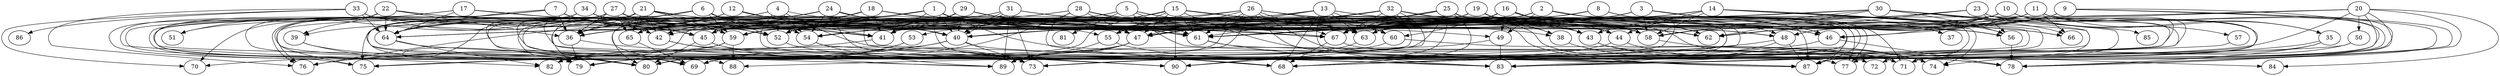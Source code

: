 // DAG automatically generated by daggen at Wed Apr 12 12:21:17 2017
// ./daggen --dot -n 90 --jump=3 --fat=0.8 --regularity=0.6 --density=0.4 
digraph G {
  1 [size="373868908081", alpha="0.09"]
  1 -> 38 [size ="301989888"]
  1 -> 40 [size ="301989888"]
  1 -> 41 [size ="301989888"]
  1 -> 42 [size ="301989888"]
  1 -> 43 [size ="301989888"]
  1 -> 45 [size ="301989888"]
  1 -> 47 [size ="301989888"]
  1 -> 49 [size ="301989888"]
  1 -> 58 [size ="301989888"]
  1 -> 59 [size ="301989888"]
  1 -> 61 [size ="301989888"]
  1 -> 62 [size ="301989888"]
  1 -> 63 [size ="301989888"]
  1 -> 64 [size ="301989888"]
  1 -> 65 [size ="301989888"]
  1 -> 68 [size ="301989888"]
  1 -> 71 [size ="301989888"]
  1 -> 76 [size ="301989888"]
  1 -> 80 [size ="301989888"]
  2 [size="4271314653", alpha="0.17"]
  2 -> 40 [size ="75497472"]
  2 -> 48 [size ="75497472"]
  2 -> 49 [size ="75497472"]
  2 -> 56 [size ="75497472"]
  2 -> 59 [size ="75497472"]
  2 -> 61 [size ="75497472"]
  2 -> 62 [size ="75497472"]
  2 -> 65 [size ="75497472"]
  2 -> 67 [size ="75497472"]
  2 -> 68 [size ="75497472"]
  2 -> 77 [size ="75497472"]
  2 -> 87 [size ="75497472"]
  3 [size="3066262024", alpha="0.08"]
  3 -> 37 [size ="301989888"]
  3 -> 40 [size ="301989888"]
  3 -> 41 [size ="301989888"]
  3 -> 47 [size ="301989888"]
  3 -> 54 [size ="301989888"]
  3 -> 58 [size ="301989888"]
  3 -> 64 [size ="301989888"]
  3 -> 66 [size ="301989888"]
  3 -> 67 [size ="301989888"]
  3 -> 74 [size ="301989888"]
  3 -> 83 [size ="301989888"]
  3 -> 87 [size ="301989888"]
  4 [size="1376390987", alpha="0.13"]
  4 -> 36 [size ="33554432"]
  4 -> 52 [size ="33554432"]
  4 -> 54 [size ="33554432"]
  4 -> 63 [size ="33554432"]
  4 -> 79 [size ="33554432"]
  4 -> 87 [size ="33554432"]
  4 -> 90 [size ="33554432"]
  5 [size="134217728000", alpha="0.18"]
  5 -> 36 [size ="209715200"]
  5 -> 45 [size ="209715200"]
  5 -> 52 [size ="209715200"]
  5 -> 61 [size ="209715200"]
  5 -> 63 [size ="209715200"]
  5 -> 67 [size ="209715200"]
  5 -> 81 [size ="209715200"]
  5 -> 87 [size ="209715200"]
  6 [size="26164666000", alpha="0.03"]
  6 -> 36 [size ="679477248"]
  6 -> 40 [size ="679477248"]
  6 -> 52 [size ="679477248"]
  6 -> 59 [size ="679477248"]
  6 -> 62 [size ="679477248"]
  6 -> 67 [size ="679477248"]
  6 -> 73 [size ="679477248"]
  6 -> 76 [size ="679477248"]
  6 -> 80 [size ="679477248"]
  7 [size="14294330701", alpha="0.02"]
  7 -> 36 [size ="679477248"]
  7 -> 40 [size ="679477248"]
  7 -> 41 [size ="679477248"]
  7 -> 42 [size ="679477248"]
  7 -> 45 [size ="679477248"]
  7 -> 51 [size ="679477248"]
  7 -> 52 [size ="679477248"]
  7 -> 64 [size ="679477248"]
  7 -> 75 [size ="679477248"]
  7 -> 80 [size ="679477248"]
  8 [size="130546191740", alpha="0.01"]
  8 -> 36 [size ="301989888"]
  8 -> 41 [size ="301989888"]
  8 -> 45 [size ="301989888"]
  8 -> 46 [size ="301989888"]
  8 -> 61 [size ="301989888"]
  8 -> 71 [size ="301989888"]
  8 -> 77 [size ="301989888"]
  8 -> 87 [size ="301989888"]
  9 [size="1073741824000", alpha="0.01"]
  9 -> 45 [size ="838860800"]
  9 -> 46 [size ="838860800"]
  9 -> 58 [size ="838860800"]
  9 -> 62 [size ="838860800"]
  9 -> 67 [size ="838860800"]
  9 -> 71 [size ="838860800"]
  9 -> 74 [size ="838860800"]
  9 -> 78 [size ="838860800"]
  10 [size="231928233984", alpha="0.01"]
  10 -> 35 [size ="301989888"]
  10 -> 46 [size ="301989888"]
  10 -> 52 [size ="301989888"]
  10 -> 57 [size ="301989888"]
  10 -> 62 [size ="301989888"]
  10 -> 63 [size ="301989888"]
  10 -> 73 [size ="301989888"]
  10 -> 87 [size ="301989888"]
  11 [size="368293445632", alpha="0.13"]
  11 -> 35 [size ="411041792"]
  11 -> 41 [size ="411041792"]
  11 -> 43 [size ="411041792"]
  11 -> 48 [size ="411041792"]
  11 -> 54 [size ="411041792"]
  11 -> 62 [size ="411041792"]
  11 -> 66 [size ="411041792"]
  11 -> 68 [size ="411041792"]
  11 -> 69 [size ="411041792"]
  11 -> 71 [size ="411041792"]
  11 -> 78 [size ="411041792"]
  12 [size="8589934592", alpha="0.08"]
  12 -> 36 [size ="33554432"]
  12 -> 41 [size ="33554432"]
  12 -> 55 [size ="33554432"]
  12 -> 62 [size ="33554432"]
  12 -> 68 [size ="33554432"]
  12 -> 79 [size ="33554432"]
  12 -> 80 [size ="33554432"]
  13 [size="774586485533", alpha="0.14"]
  13 -> 40 [size ="679477248"]
  13 -> 45 [size ="679477248"]
  13 -> 47 [size ="679477248"]
  13 -> 48 [size ="679477248"]
  13 -> 58 [size ="679477248"]
  13 -> 60 [size ="679477248"]
  13 -> 63 [size ="679477248"]
  13 -> 67 [size ="679477248"]
  13 -> 68 [size ="679477248"]
  13 -> 83 [size ="679477248"]
  14 [size="43115354637", alpha="0.19"]
  14 -> 44 [size ="75497472"]
  14 -> 56 [size ="75497472"]
  14 -> 58 [size ="75497472"]
  14 -> 59 [size ="75497472"]
  14 -> 63 [size ="75497472"]
  14 -> 73 [size ="75497472"]
  14 -> 75 [size ="75497472"]
  14 -> 87 [size ="75497472"]
  15 [size="408504279522", alpha="0.01"]
  15 -> 41 [size ="301989888"]
  15 -> 47 [size ="301989888"]
  15 -> 55 [size ="301989888"]
  15 -> 61 [size ="301989888"]
  15 -> 62 [size ="301989888"]
  15 -> 63 [size ="301989888"]
  15 -> 69 [size ="301989888"]
  15 -> 78 [size ="301989888"]
  15 -> 90 [size ="301989888"]
  16 [size="1328443003376", alpha="0.18"]
  16 -> 40 [size ="838860800"]
  16 -> 43 [size ="838860800"]
  16 -> 44 [size ="838860800"]
  16 -> 46 [size ="838860800"]
  16 -> 49 [size ="838860800"]
  16 -> 56 [size ="838860800"]
  16 -> 60 [size ="838860800"]
  16 -> 61 [size ="838860800"]
  16 -> 62 [size ="838860800"]
  16 -> 63 [size ="838860800"]
  16 -> 64 [size ="838860800"]
  16 -> 67 [size ="838860800"]
  16 -> 69 [size ="838860800"]
  17 [size="490927699241", alpha="0.02"]
  17 -> 45 [size ="411041792"]
  17 -> 54 [size ="411041792"]
  17 -> 59 [size ="411041792"]
  17 -> 64 [size ="411041792"]
  17 -> 69 [size ="411041792"]
  17 -> 79 [size ="411041792"]
  18 [size="7451975308", alpha="0.19"]
  18 -> 41 [size ="134217728"]
  18 -> 43 [size ="134217728"]
  18 -> 45 [size ="134217728"]
  18 -> 47 [size ="134217728"]
  18 -> 52 [size ="134217728"]
  18 -> 67 [size ="134217728"]
  18 -> 69 [size ="134217728"]
  18 -> 83 [size ="134217728"]
  19 [size="5427756111", alpha="0.06"]
  19 -> 38 [size ="134217728"]
  19 -> 47 [size ="134217728"]
  19 -> 52 [size ="134217728"]
  19 -> 63 [size ="134217728"]
  19 -> 67 [size ="134217728"]
  19 -> 69 [size ="134217728"]
  19 -> 83 [size ="134217728"]
  19 -> 87 [size ="134217728"]
  20 [size="625596113507", alpha="0.10"]
  20 -> 48 [size ="411041792"]
  20 -> 50 [size ="411041792"]
  20 -> 58 [size ="411041792"]
  20 -> 59 [size ="411041792"]
  20 -> 71 [size ="411041792"]
  20 -> 73 [size ="411041792"]
  20 -> 78 [size ="411041792"]
  20 -> 84 [size ="411041792"]
  20 -> 87 [size ="411041792"]
  21 [size="231928233984", alpha="0.14"]
  21 -> 36 [size ="301989888"]
  21 -> 40 [size ="301989888"]
  21 -> 41 [size ="301989888"]
  21 -> 42 [size ="301989888"]
  21 -> 52 [size ="301989888"]
  21 -> 59 [size ="301989888"]
  21 -> 64 [size ="301989888"]
  21 -> 65 [size ="301989888"]
  21 -> 69 [size ="301989888"]
  21 -> 73 [size ="301989888"]
  21 -> 77 [size ="301989888"]
  22 [size="2728580566", alpha="0.18"]
  22 -> 36 [size ="209715200"]
  22 -> 39 [size ="209715200"]
  22 -> 41 [size ="209715200"]
  22 -> 47 [size ="209715200"]
  22 -> 64 [size ="209715200"]
  22 -> 69 [size ="209715200"]
  22 -> 82 [size ="209715200"]
  22 -> 87 [size ="209715200"]
  23 [size="1073741824000", alpha="0.18"]
  23 -> 43 [size ="838860800"]
  23 -> 47 [size ="838860800"]
  23 -> 56 [size ="838860800"]
  23 -> 62 [size ="838860800"]
  23 -> 77 [size ="838860800"]
  23 -> 83 [size ="838860800"]
  23 -> 88 [size ="838860800"]
  24 [size="368293445632", alpha="0.05"]
  24 -> 40 [size ="411041792"]
  24 -> 47 [size ="411041792"]
  24 -> 54 [size ="411041792"]
  24 -> 58 [size ="411041792"]
  24 -> 64 [size ="411041792"]
  24 -> 65 [size ="411041792"]
  24 -> 67 [size ="411041792"]
  24 -> 68 [size ="411041792"]
  24 -> 75 [size ="411041792"]
  25 [size="839736135190", alpha="0.01"]
  25 -> 38 [size ="679477248"]
  25 -> 41 [size ="679477248"]
  25 -> 46 [size ="679477248"]
  25 -> 47 [size ="679477248"]
  25 -> 52 [size ="679477248"]
  25 -> 58 [size ="679477248"]
  25 -> 59 [size ="679477248"]
  25 -> 67 [size ="679477248"]
  25 -> 68 [size ="679477248"]
  25 -> 69 [size ="679477248"]
  25 -> 74 [size ="679477248"]
  25 -> 77 [size ="679477248"]
  25 -> 87 [size ="679477248"]
  25 -> 89 [size ="679477248"]
  26 [size="231928233984", alpha="0.17"]
  26 -> 41 [size ="301989888"]
  26 -> 43 [size ="301989888"]
  26 -> 44 [size ="301989888"]
  26 -> 47 [size ="301989888"]
  26 -> 53 [size ="301989888"]
  26 -> 55 [size ="301989888"]
  26 -> 60 [size ="301989888"]
  26 -> 61 [size ="301989888"]
  26 -> 67 [size ="301989888"]
  26 -> 77 [size ="301989888"]
  26 -> 78 [size ="301989888"]
  26 -> 80 [size ="301989888"]
  26 -> 82 [size ="301989888"]
  27 [size="8589934592", alpha="0.15"]
  27 -> 36 [size ="33554432"]
  27 -> 39 [size ="33554432"]
  27 -> 41 [size ="33554432"]
  27 -> 45 [size ="33554432"]
  27 -> 52 [size ="33554432"]
  27 -> 54 [size ="33554432"]
  27 -> 61 [size ="33554432"]
  27 -> 65 [size ="33554432"]
  27 -> 75 [size ="33554432"]
  27 -> 76 [size ="33554432"]
  27 -> 83 [size ="33554432"]
  27 -> 88 [size ="33554432"]
  28 [size="17048487112", alpha="0.01"]
  28 -> 36 [size ="301989888"]
  28 -> 42 [size ="301989888"]
  28 -> 46 [size ="301989888"]
  28 -> 47 [size ="301989888"]
  28 -> 61 [size ="301989888"]
  28 -> 67 [size ="301989888"]
  28 -> 68 [size ="301989888"]
  28 -> 80 [size ="301989888"]
  29 [size="1073741824000", alpha="0.05"]
  29 -> 36 [size ="838860800"]
  29 -> 40 [size ="838860800"]
  29 -> 41 [size ="838860800"]
  29 -> 42 [size ="838860800"]
  29 -> 46 [size ="838860800"]
  29 -> 54 [size ="838860800"]
  29 -> 58 [size ="838860800"]
  29 -> 61 [size ="838860800"]
  29 -> 62 [size ="838860800"]
  29 -> 65 [size ="838860800"]
  30 [size="368293445632", alpha="0.10"]
  30 -> 36 [size ="411041792"]
  30 -> 40 [size ="411041792"]
  30 -> 56 [size ="411041792"]
  30 -> 58 [size ="411041792"]
  30 -> 61 [size ="411041792"]
  30 -> 62 [size ="411041792"]
  30 -> 66 [size ="411041792"]
  30 -> 71 [size ="411041792"]
  30 -> 80 [size ="411041792"]
  30 -> 85 [size ="411041792"]
  31 [size="931933871", alpha="0.17"]
  31 -> 40 [size ="75497472"]
  31 -> 40 [size ="75497472"]
  31 -> 43 [size ="75497472"]
  31 -> 44 [size ="75497472"]
  31 -> 45 [size ="75497472"]
  31 -> 62 [size ="75497472"]
  31 -> 73 [size ="75497472"]
  31 -> 82 [size ="75497472"]
  31 -> 89 [size ="75497472"]
  32 [size="26898465164", alpha="0.19"]
  32 -> 43 [size ="75497472"]
  32 -> 47 [size ="75497472"]
  32 -> 52 [size ="75497472"]
  32 -> 58 [size ="75497472"]
  32 -> 61 [size ="75497472"]
  32 -> 64 [size ="75497472"]
  32 -> 66 [size ="75497472"]
  32 -> 67 [size ="75497472"]
  32 -> 80 [size ="75497472"]
  32 -> 90 [size ="75497472"]
  33 [size="782757789696", alpha="0.07"]
  33 -> 45 [size ="679477248"]
  33 -> 48 [size ="679477248"]
  33 -> 61 [size ="679477248"]
  33 -> 64 [size ="679477248"]
  33 -> 70 [size ="679477248"]
  33 -> 76 [size ="679477248"]
  33 -> 86 [size ="679477248"]
  34 [size="1073741824000", alpha="0.00"]
  34 -> 47 [size ="838860800"]
  34 -> 51 [size ="838860800"]
  34 -> 52 [size ="838860800"]
  34 -> 56 [size ="838860800"]
  34 -> 58 [size ="838860800"]
  34 -> 59 [size ="838860800"]
  34 -> 64 [size ="838860800"]
  34 -> 68 [size ="838860800"]
  34 -> 69 [size ="838860800"]
  34 -> 70 [size ="838860800"]
  34 -> 80 [size ="838860800"]
  35 [size="10932855920", alpha="0.02"]
  35 -> 68 [size ="411041792"]
  35 -> 77 [size ="411041792"]
  35 -> 78 [size ="411041792"]
  36 [size="4809727913", alpha="0.02"]
  36 -> 79 [size ="75497472"]
  36 -> 83 [size ="75497472"]
  37 [size="463576741453", alpha="0.01"]
  38 [size="186527615018", alpha="0.12"]
  38 -> 74 [size ="209715200"]
  39 [size="609387803740", alpha="0.15"]
  39 -> 73 [size ="411041792"]
  39 -> 80 [size ="411041792"]
  40 [size="27701460100", alpha="0.17"]
  40 -> 69 [size ="33554432"]
  40 -> 72 [size ="33554432"]
  40 -> 73 [size ="33554432"]
  40 -> 76 [size ="33554432"]
  41 [size="1073741824000", alpha="0.18"]
  41 -> 76 [size ="838860800"]
  42 [size="549755813888", alpha="0.06"]
  42 -> 73 [size ="536870912"]
  42 -> 89 [size ="536870912"]
  43 [size="598584839684", alpha="0.19"]
  43 -> 71 [size ="536870912"]
  43 -> 78 [size ="536870912"]
  44 [size="425568312953", alpha="0.02"]
  44 -> 73 [size ="411041792"]
  44 -> 74 [size ="411041792"]
  45 [size="231928233984", alpha="0.19"]
  45 -> 73 [size ="301989888"]
  45 -> 80 [size ="301989888"]
  45 -> 90 [size ="301989888"]
  46 [size="1015534293826", alpha="0.10"]
  46 -> 73 [size ="838860800"]
  46 -> 78 [size ="838860800"]
  47 [size="25989534305", alpha="0.12"]
  47 -> 70 [size ="411041792"]
  47 -> 82 [size ="411041792"]
  47 -> 89 [size ="411041792"]
  48 [size="231928233984", alpha="0.09"]
  48 -> 83 [size ="301989888"]
  48 -> 87 [size ="301989888"]
  48 -> 90 [size ="301989888"]
  49 [size="467613930844", alpha="0.07"]
  49 -> 83 [size ="411041792"]
  49 -> 89 [size ="411041792"]
  50 [size="706908368", alpha="0.16"]
  50 -> 68 [size ="33554432"]
  50 -> 72 [size ="33554432"]
  51 [size="782757789696", alpha="0.09"]
  52 [size="566934318898", alpha="0.03"]
  52 -> 68 [size ="411041792"]
  53 [size="6417143433", alpha="0.03"]
  53 -> 79 [size ="134217728"]
  53 -> 80 [size ="134217728"]
  54 [size="9214179348", alpha="0.19"]
  54 -> 89 [size ="209715200"]
  54 -> 90 [size ="209715200"]
  55 [size="368293445632", alpha="0.03"]
  55 -> 71 [size ="411041792"]
  55 -> 89 [size ="411041792"]
  56 [size="782757789696", alpha="0.10"]
  56 -> 78 [size ="679477248"]
  57 [size="368293445632", alpha="0.13"]
  57 -> 83 [size ="411041792"]
  58 [size="28991029248", alpha="0.01"]
  58 -> 84 [size ="75497472"]
  59 [size="368293445632", alpha="0.04"]
  59 -> 75 [size ="411041792"]
  59 -> 79 [size ="411041792"]
  59 -> 88 [size ="411041792"]
  60 [size="8589934592", alpha="0.06"]
  60 -> 71 [size ="33554432"]
  60 -> 79 [size ="33554432"]
  61 [size="24100033308", alpha="0.04"]
  61 -> 71 [size ="679477248"]
  61 -> 83 [size ="679477248"]
  62 [size="28991029248", alpha="0.15"]
  63 [size="32434210872", alpha="0.19"]
  63 -> 90 [size ="33554432"]
  64 [size="386139723598", alpha="0.04"]
  64 -> 82 [size ="411041792"]
  64 -> 89 [size ="411041792"]
  65 [size="231928233984", alpha="0.13"]
  65 -> 69 [size ="301989888"]
  66 [size="782757789696", alpha="0.08"]
  67 [size="8835242239", alpha="0.13"]
  67 -> 68 [size ="411041792"]
  67 -> 87 [size ="411041792"]
  68 [size="134217728000", alpha="0.03"]
  69 [size="231928233984", alpha="0.12"]
  70 [size="368293445632", alpha="0.14"]
  71 [size="8589934592", alpha="0.14"]
  72 [size="230936837054", alpha="0.05"]
  73 [size="253202752308", alpha="0.04"]
  74 [size="1476467236", alpha="0.13"]
  75 [size="346487133813", alpha="0.04"]
  76 [size="28991029248", alpha="0.13"]
  77 [size="638437411352", alpha="0.07"]
  78 [size="3393685670", alpha="0.04"]
  79 [size="999263343880", alpha="0.14"]
  80 [size="692709560920", alpha="0.03"]
  81 [size="446816433317", alpha="0.11"]
  82 [size="465618049586", alpha="0.09"]
  83 [size="68232710721", alpha="0.07"]
  84 [size="5631525972", alpha="0.12"]
  85 [size="549755813888", alpha="0.16"]
  86 [size="51493321256", alpha="0.18"]
  87 [size="368293445632", alpha="0.07"]
  88 [size="17189906167", alpha="0.02"]
  89 [size="231928233984", alpha="0.01"]
  90 [size="1008141090253", alpha="0.19"]
}
